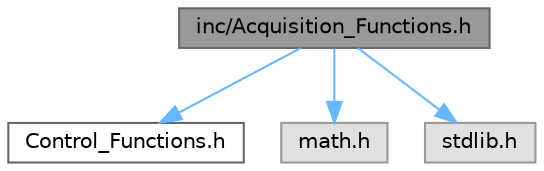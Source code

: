 digraph "inc/Acquisition_Functions.h"
{
 // LATEX_PDF_SIZE
  bgcolor="transparent";
  edge [fontname=Helvetica,fontsize=10,labelfontname=Helvetica,labelfontsize=10];
  node [fontname=Helvetica,fontsize=10,shape=box,height=0.2,width=0.4];
  Node1 [label="inc/Acquisition_Functions.h",height=0.2,width=0.4,color="gray40", fillcolor="grey60", style="filled", fontcolor="black",tooltip="Acquisition functions, filters and transforms."];
  Node1 -> Node2 [color="steelblue1",style="solid"];
  Node2 [label="Control_Functions.h",height=0.2,width=0.4,color="grey40", fillcolor="white", style="filled",URL="$_control___functions_8h.html",tooltip="PSim Enabled control library."];
  Node1 -> Node3 [color="steelblue1",style="solid"];
  Node3 [label="math.h",height=0.2,width=0.4,color="grey60", fillcolor="#E0E0E0", style="filled",tooltip=" "];
  Node1 -> Node4 [color="steelblue1",style="solid"];
  Node4 [label="stdlib.h",height=0.2,width=0.4,color="grey60", fillcolor="#E0E0E0", style="filled",tooltip=" "];
}
